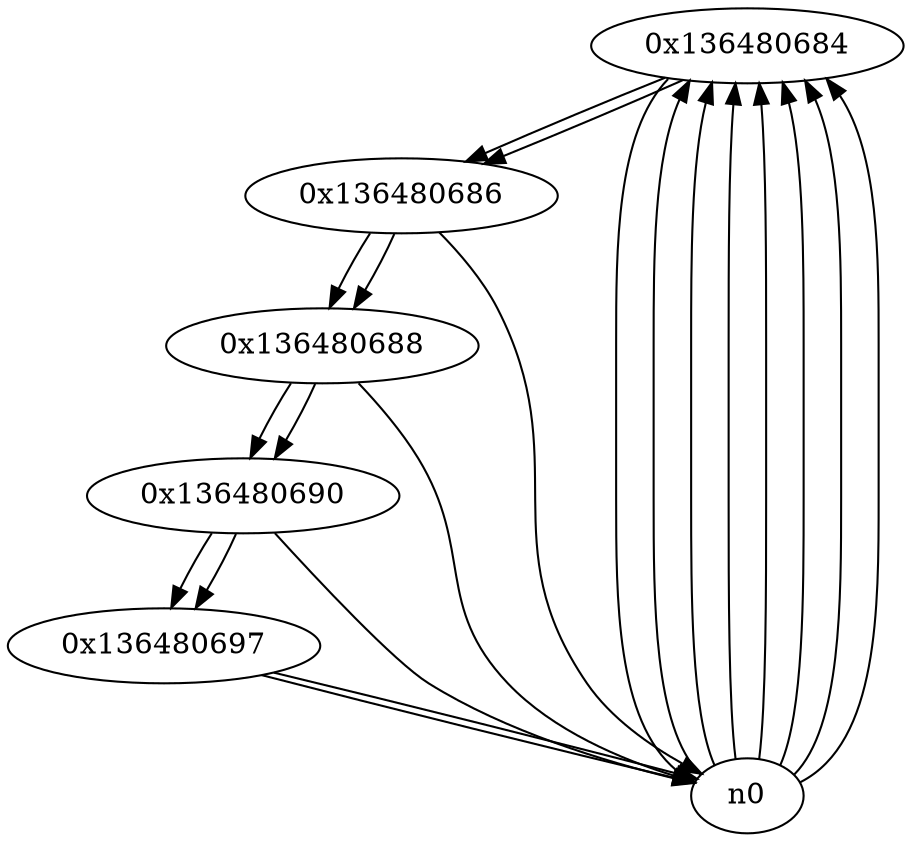digraph G{
/* nodes */
  n1 [label="0x136480684"]
  n2 [label="0x136480686"]
  n3 [label="0x136480688"]
  n4 [label="0x136480690"]
  n5 [label="0x136480697"]
/* edges */
n1 -> n2;
n1 -> n0;
n0 -> n1;
n0 -> n1;
n0 -> n1;
n0 -> n1;
n0 -> n1;
n0 -> n1;
n0 -> n1;
n2 -> n3;
n2 -> n0;
n1 -> n2;
n3 -> n4;
n3 -> n0;
n2 -> n3;
n4 -> n5;
n4 -> n0;
n3 -> n4;
n5 -> n0;
n5 -> n0;
n4 -> n5;
}
